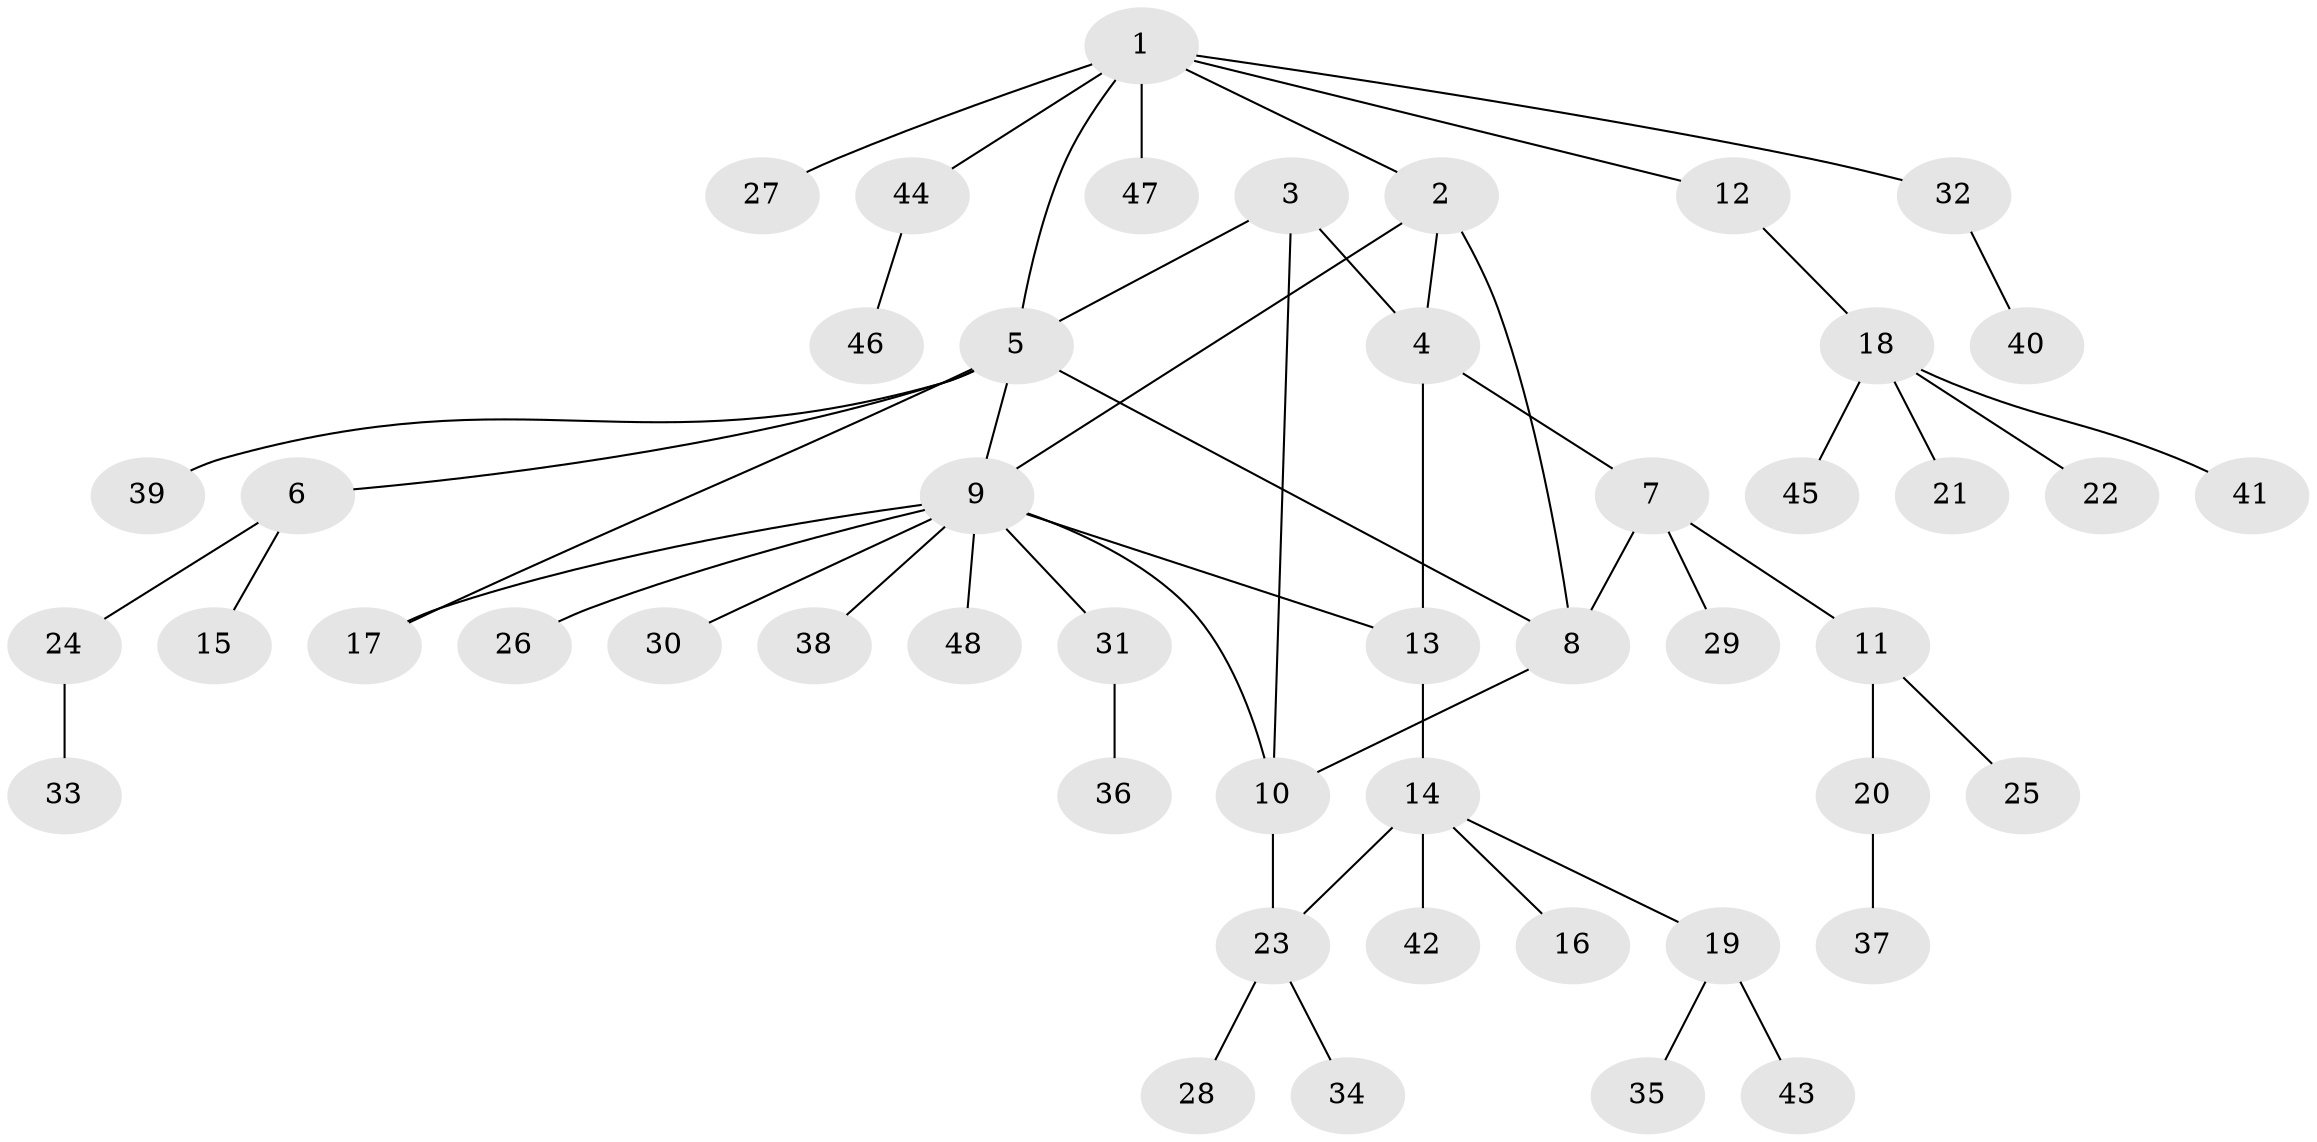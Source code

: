// Generated by graph-tools (version 1.1) at 2025/11/02/27/25 16:11:32]
// undirected, 48 vertices, 56 edges
graph export_dot {
graph [start="1"]
  node [color=gray90,style=filled];
  1;
  2;
  3;
  4;
  5;
  6;
  7;
  8;
  9;
  10;
  11;
  12;
  13;
  14;
  15;
  16;
  17;
  18;
  19;
  20;
  21;
  22;
  23;
  24;
  25;
  26;
  27;
  28;
  29;
  30;
  31;
  32;
  33;
  34;
  35;
  36;
  37;
  38;
  39;
  40;
  41;
  42;
  43;
  44;
  45;
  46;
  47;
  48;
  1 -- 2;
  1 -- 5;
  1 -- 12;
  1 -- 27;
  1 -- 32;
  1 -- 44;
  1 -- 47;
  2 -- 4;
  2 -- 8;
  2 -- 9;
  3 -- 4;
  3 -- 5;
  3 -- 10;
  4 -- 7;
  4 -- 13;
  5 -- 6;
  5 -- 8;
  5 -- 9;
  5 -- 17;
  5 -- 39;
  6 -- 15;
  6 -- 24;
  7 -- 8;
  7 -- 11;
  7 -- 29;
  8 -- 10;
  9 -- 10;
  9 -- 13;
  9 -- 17;
  9 -- 26;
  9 -- 30;
  9 -- 31;
  9 -- 38;
  9 -- 48;
  10 -- 23;
  11 -- 20;
  11 -- 25;
  12 -- 18;
  13 -- 14;
  14 -- 16;
  14 -- 19;
  14 -- 23;
  14 -- 42;
  18 -- 21;
  18 -- 22;
  18 -- 41;
  18 -- 45;
  19 -- 35;
  19 -- 43;
  20 -- 37;
  23 -- 28;
  23 -- 34;
  24 -- 33;
  31 -- 36;
  32 -- 40;
  44 -- 46;
}

